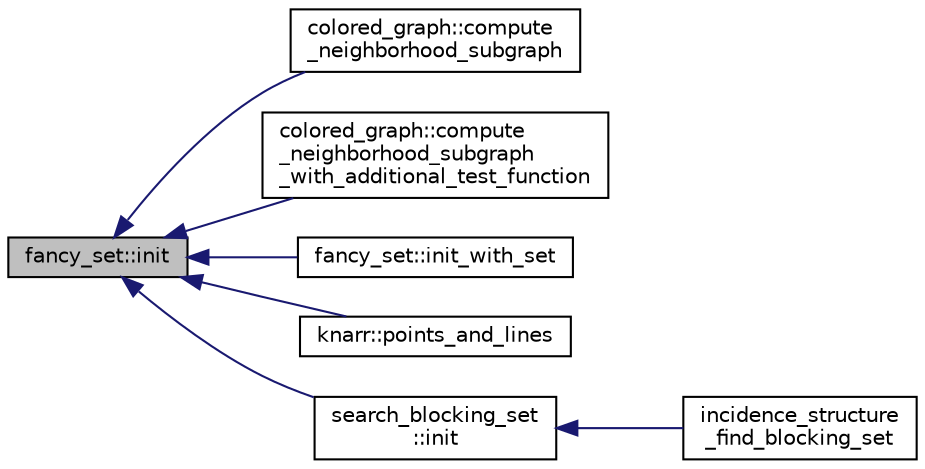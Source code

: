 digraph "fancy_set::init"
{
  edge [fontname="Helvetica",fontsize="10",labelfontname="Helvetica",labelfontsize="10"];
  node [fontname="Helvetica",fontsize="10",shape=record];
  rankdir="LR";
  Node56 [label="fancy_set::init",height=0.2,width=0.4,color="black", fillcolor="grey75", style="filled", fontcolor="black"];
  Node56 -> Node57 [dir="back",color="midnightblue",fontsize="10",style="solid",fontname="Helvetica"];
  Node57 [label="colored_graph::compute\l_neighborhood_subgraph",height=0.2,width=0.4,color="black", fillcolor="white", style="filled",URL="$dc/de2/classcolored__graph.html#abea9e2c972a799ae17763b8faad9c37a"];
  Node56 -> Node58 [dir="back",color="midnightblue",fontsize="10",style="solid",fontname="Helvetica"];
  Node58 [label="colored_graph::compute\l_neighborhood_subgraph\l_with_additional_test_function",height=0.2,width=0.4,color="black", fillcolor="white", style="filled",URL="$dc/de2/classcolored__graph.html#a8f463f37779583b7d4fed1ac35097c2c"];
  Node56 -> Node59 [dir="back",color="midnightblue",fontsize="10",style="solid",fontname="Helvetica"];
  Node59 [label="fancy_set::init_with_set",height=0.2,width=0.4,color="black", fillcolor="white", style="filled",URL="$d5/da4/classfancy__set.html#a03b0a2b524e9ab493499c0f5f9fe4cfd"];
  Node56 -> Node60 [dir="back",color="midnightblue",fontsize="10",style="solid",fontname="Helvetica"];
  Node60 [label="knarr::points_and_lines",height=0.2,width=0.4,color="black", fillcolor="white", style="filled",URL="$d7/de5/classknarr.html#abb50a19df35495d508b0cb127d4eb908"];
  Node56 -> Node61 [dir="back",color="midnightblue",fontsize="10",style="solid",fontname="Helvetica"];
  Node61 [label="search_blocking_set\l::init",height=0.2,width=0.4,color="black", fillcolor="white", style="filled",URL="$dc/d36/classsearch__blocking__set.html#aac1efd7849b1b2597653d2a409144356"];
  Node61 -> Node62 [dir="back",color="midnightblue",fontsize="10",style="solid",fontname="Helvetica"];
  Node62 [label="incidence_structure\l_find_blocking_set",height=0.2,width=0.4,color="black", fillcolor="white", style="filled",URL="$df/d74/tl__geometry_8h.html#a8e3d42d0018f8a804b9686b1c4951186"];
}
